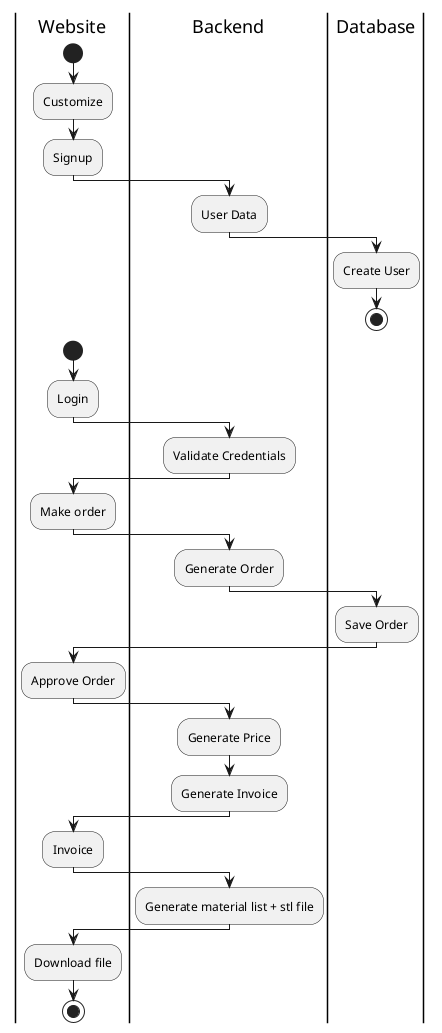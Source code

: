 @startuml
'https://plantuml.com/activity-diagram-beta

|Website|
start
:Customize;
:Signup;
|Backend|
:User Data;
|Backend|
|Database|
:Create User;
stop
|Website|
start
:Login;
|Backend|
:Validate Credentials;
|Website|
:Make order;
|Backend|
:Generate Order;
|Database|
:Save Order;
|Website|
:Approve Order;
|Backend|
:Generate Price;
:Generate Invoice;
|Website|
:Invoice;
|Backend|
:Generate material list + stl file;
|Website|
:Download file;
stop

@enduml
